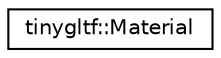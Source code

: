 digraph "Graphical Class Hierarchy"
{
  edge [fontname="Helvetica",fontsize="10",labelfontname="Helvetica",labelfontsize="10"];
  node [fontname="Helvetica",fontsize="10",shape=record];
  rankdir="LR";
  Node0 [label="tinygltf::Material",height=0.2,width=0.4,color="black", fillcolor="white", style="filled",URL="$structtinygltf_1_1Material.html"];
}
